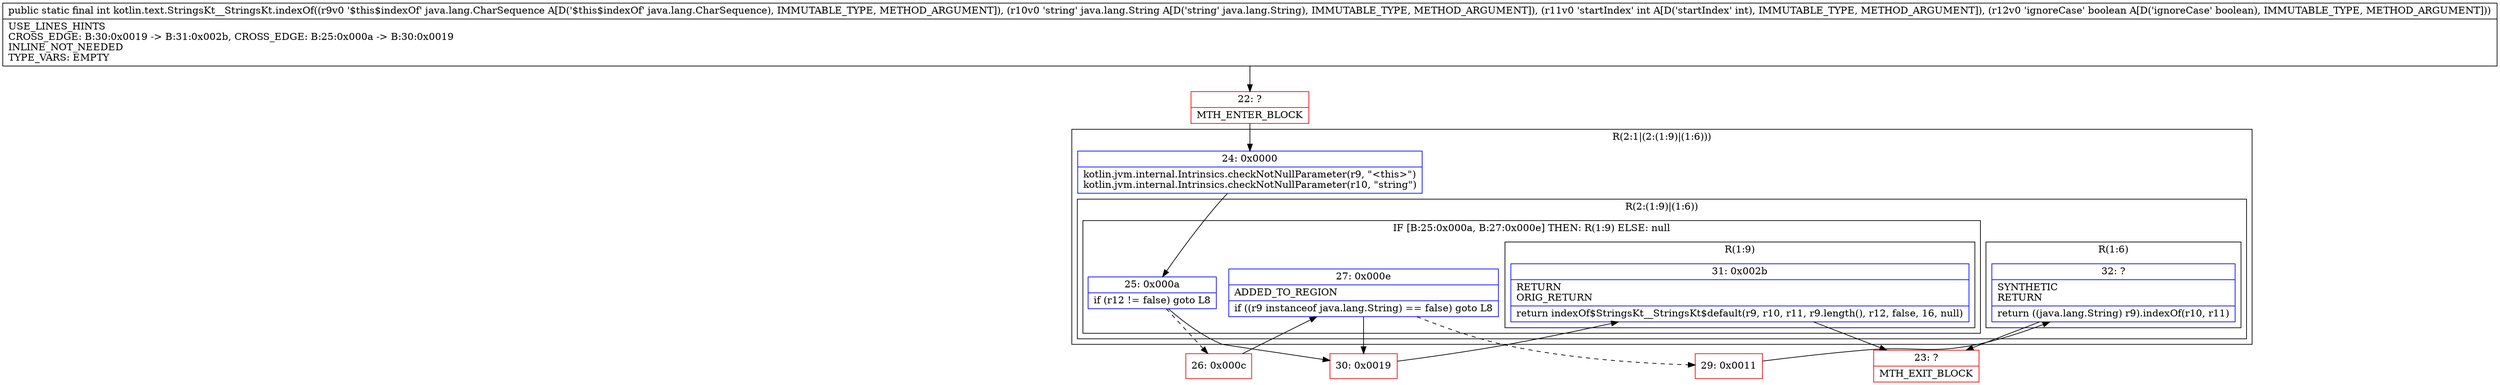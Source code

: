 digraph "CFG forkotlin.text.StringsKt__StringsKt.indexOf(Ljava\/lang\/CharSequence;Ljava\/lang\/String;IZ)I" {
subgraph cluster_Region_1170203037 {
label = "R(2:1|(2:(1:9)|(1:6)))";
node [shape=record,color=blue];
Node_24 [shape=record,label="{24\:\ 0x0000|kotlin.jvm.internal.Intrinsics.checkNotNullParameter(r9, \"\<this\>\")\lkotlin.jvm.internal.Intrinsics.checkNotNullParameter(r10, \"string\")\l}"];
subgraph cluster_Region_953386770 {
label = "R(2:(1:9)|(1:6))";
node [shape=record,color=blue];
subgraph cluster_IfRegion_45319792 {
label = "IF [B:25:0x000a, B:27:0x000e] THEN: R(1:9) ELSE: null";
node [shape=record,color=blue];
Node_25 [shape=record,label="{25\:\ 0x000a|if (r12 != false) goto L8\l}"];
Node_27 [shape=record,label="{27\:\ 0x000e|ADDED_TO_REGION\l|if ((r9 instanceof java.lang.String) == false) goto L8\l}"];
subgraph cluster_Region_1117389864 {
label = "R(1:9)";
node [shape=record,color=blue];
Node_31 [shape=record,label="{31\:\ 0x002b|RETURN\lORIG_RETURN\l|return indexOf$StringsKt__StringsKt$default(r9, r10, r11, r9.length(), r12, false, 16, null)\l}"];
}
}
subgraph cluster_Region_2022942447 {
label = "R(1:6)";
node [shape=record,color=blue];
Node_32 [shape=record,label="{32\:\ ?|SYNTHETIC\lRETURN\l|return ((java.lang.String) r9).indexOf(r10, r11)\l}"];
}
}
}
Node_22 [shape=record,color=red,label="{22\:\ ?|MTH_ENTER_BLOCK\l}"];
Node_26 [shape=record,color=red,label="{26\:\ 0x000c}"];
Node_29 [shape=record,color=red,label="{29\:\ 0x0011}"];
Node_23 [shape=record,color=red,label="{23\:\ ?|MTH_EXIT_BLOCK\l}"];
Node_30 [shape=record,color=red,label="{30\:\ 0x0019}"];
MethodNode[shape=record,label="{public static final int kotlin.text.StringsKt__StringsKt.indexOf((r9v0 '$this$indexOf' java.lang.CharSequence A[D('$this$indexOf' java.lang.CharSequence), IMMUTABLE_TYPE, METHOD_ARGUMENT]), (r10v0 'string' java.lang.String A[D('string' java.lang.String), IMMUTABLE_TYPE, METHOD_ARGUMENT]), (r11v0 'startIndex' int A[D('startIndex' int), IMMUTABLE_TYPE, METHOD_ARGUMENT]), (r12v0 'ignoreCase' boolean A[D('ignoreCase' boolean), IMMUTABLE_TYPE, METHOD_ARGUMENT]))  | USE_LINES_HINTS\lCROSS_EDGE: B:30:0x0019 \-\> B:31:0x002b, CROSS_EDGE: B:25:0x000a \-\> B:30:0x0019\lINLINE_NOT_NEEDED\lTYPE_VARS: EMPTY\l}"];
MethodNode -> Node_22;Node_24 -> Node_25;
Node_25 -> Node_26[style=dashed];
Node_25 -> Node_30;
Node_27 -> Node_29[style=dashed];
Node_27 -> Node_30;
Node_31 -> Node_23;
Node_32 -> Node_23;
Node_22 -> Node_24;
Node_26 -> Node_27;
Node_29 -> Node_32;
Node_30 -> Node_31;
}

